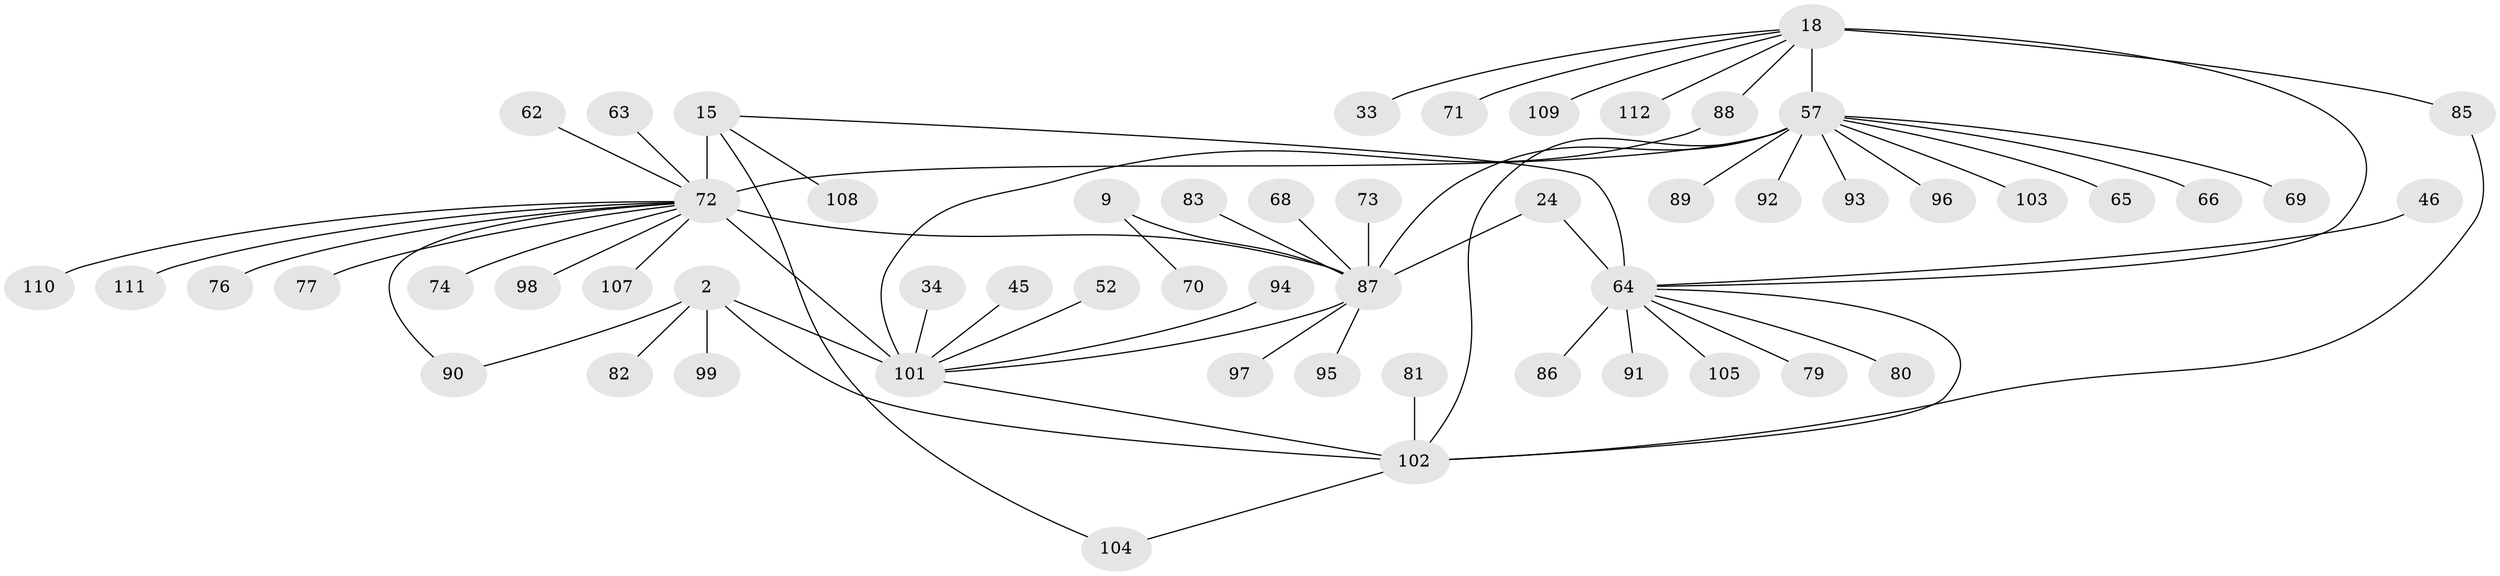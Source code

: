 // original degree distribution, {7: 0.008928571428571428, 4: 0.026785714285714284, 10: 0.044642857142857144, 12: 0.017857142857142856, 8: 0.017857142857142856, 9: 0.017857142857142856, 6: 0.03571428571428571, 5: 0.026785714285714284, 13: 0.008928571428571428, 11: 0.017857142857142856, 2: 0.19642857142857142, 1: 0.5714285714285714, 3: 0.008928571428571428}
// Generated by graph-tools (version 1.1) at 2025/02/03/05/25 17:02:44]
// undirected, 56 vertices, 66 edges
graph export_dot {
graph [start="1"]
  node [color=gray90,style=filled];
  2 [super="+1"];
  9 [super="+8"];
  15 [super="+14"];
  18 [super="+17"];
  24 [super="+21"];
  33;
  34;
  45;
  46;
  52;
  57 [super="+19+20+29+31+35+40+48+50"];
  62;
  63;
  64 [super="+32+37"];
  65;
  66;
  68;
  69 [super="+39"];
  70;
  71 [super="+67"];
  72 [super="+55+13+30+42+47"];
  73;
  74;
  76;
  77;
  79;
  80;
  81 [super="+59"];
  82;
  83 [super="+36"];
  85;
  86;
  87 [super="+75+38+44+54+56"];
  88 [super="+61"];
  89;
  90;
  91 [super="+26"];
  92;
  93;
  94 [super="+78"];
  95;
  96;
  97;
  98 [super="+51"];
  99;
  101 [super="+53+84+5+27+28"];
  102 [super="+4+100+60"];
  103;
  104 [super="+49"];
  105;
  107;
  108 [super="+58"];
  109;
  110;
  111;
  112 [super="+106"];
  2 -- 99;
  2 -- 82;
  2 -- 90;
  2 -- 102 [weight=2];
  2 -- 101 [weight=4];
  9 -- 70;
  9 -- 87 [weight=6];
  15 -- 104;
  15 -- 108;
  15 -- 72 [weight=6];
  15 -- 64;
  18 -- 33;
  18 -- 109;
  18 -- 85;
  18 -- 88;
  18 -- 71;
  18 -- 112;
  18 -- 57 [weight=6];
  18 -- 64;
  24 -- 87;
  24 -- 64 [weight=6];
  34 -- 101;
  45 -- 101;
  46 -- 64;
  52 -- 101;
  57 -- 65;
  57 -- 103;
  57 -- 89;
  57 -- 96;
  57 -- 66;
  57 -- 69;
  57 -- 102 [weight=2];
  57 -- 87;
  57 -- 92;
  57 -- 93;
  57 -- 72 [weight=2];
  62 -- 72;
  63 -- 72;
  64 -- 102 [weight=2];
  64 -- 105;
  64 -- 79;
  64 -- 80;
  64 -- 86;
  64 -- 91;
  68 -- 87;
  72 -- 74;
  72 -- 76;
  72 -- 77;
  72 -- 87 [weight=2];
  72 -- 90;
  72 -- 98;
  72 -- 101 [weight=2];
  72 -- 107;
  72 -- 110;
  72 -- 111;
  73 -- 87;
  81 -- 102;
  83 -- 87;
  85 -- 102;
  87 -- 97;
  87 -- 101;
  87 -- 95;
  88 -- 101;
  94 -- 101;
  101 -- 102 [weight=2];
  102 -- 104;
}
